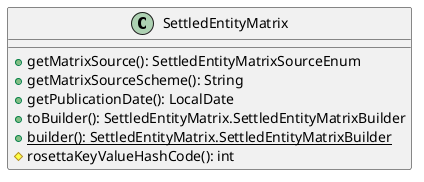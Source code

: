 @startuml

    class SettledEntityMatrix [[SettledEntityMatrix.html]] {
        +getMatrixSource(): SettledEntityMatrixSourceEnum
        +getMatrixSourceScheme(): String
        +getPublicationDate(): LocalDate
        +toBuilder(): SettledEntityMatrix.SettledEntityMatrixBuilder
        {static} +builder(): SettledEntityMatrix.SettledEntityMatrixBuilder
        #rosettaKeyValueHashCode(): int
    }

@enduml
